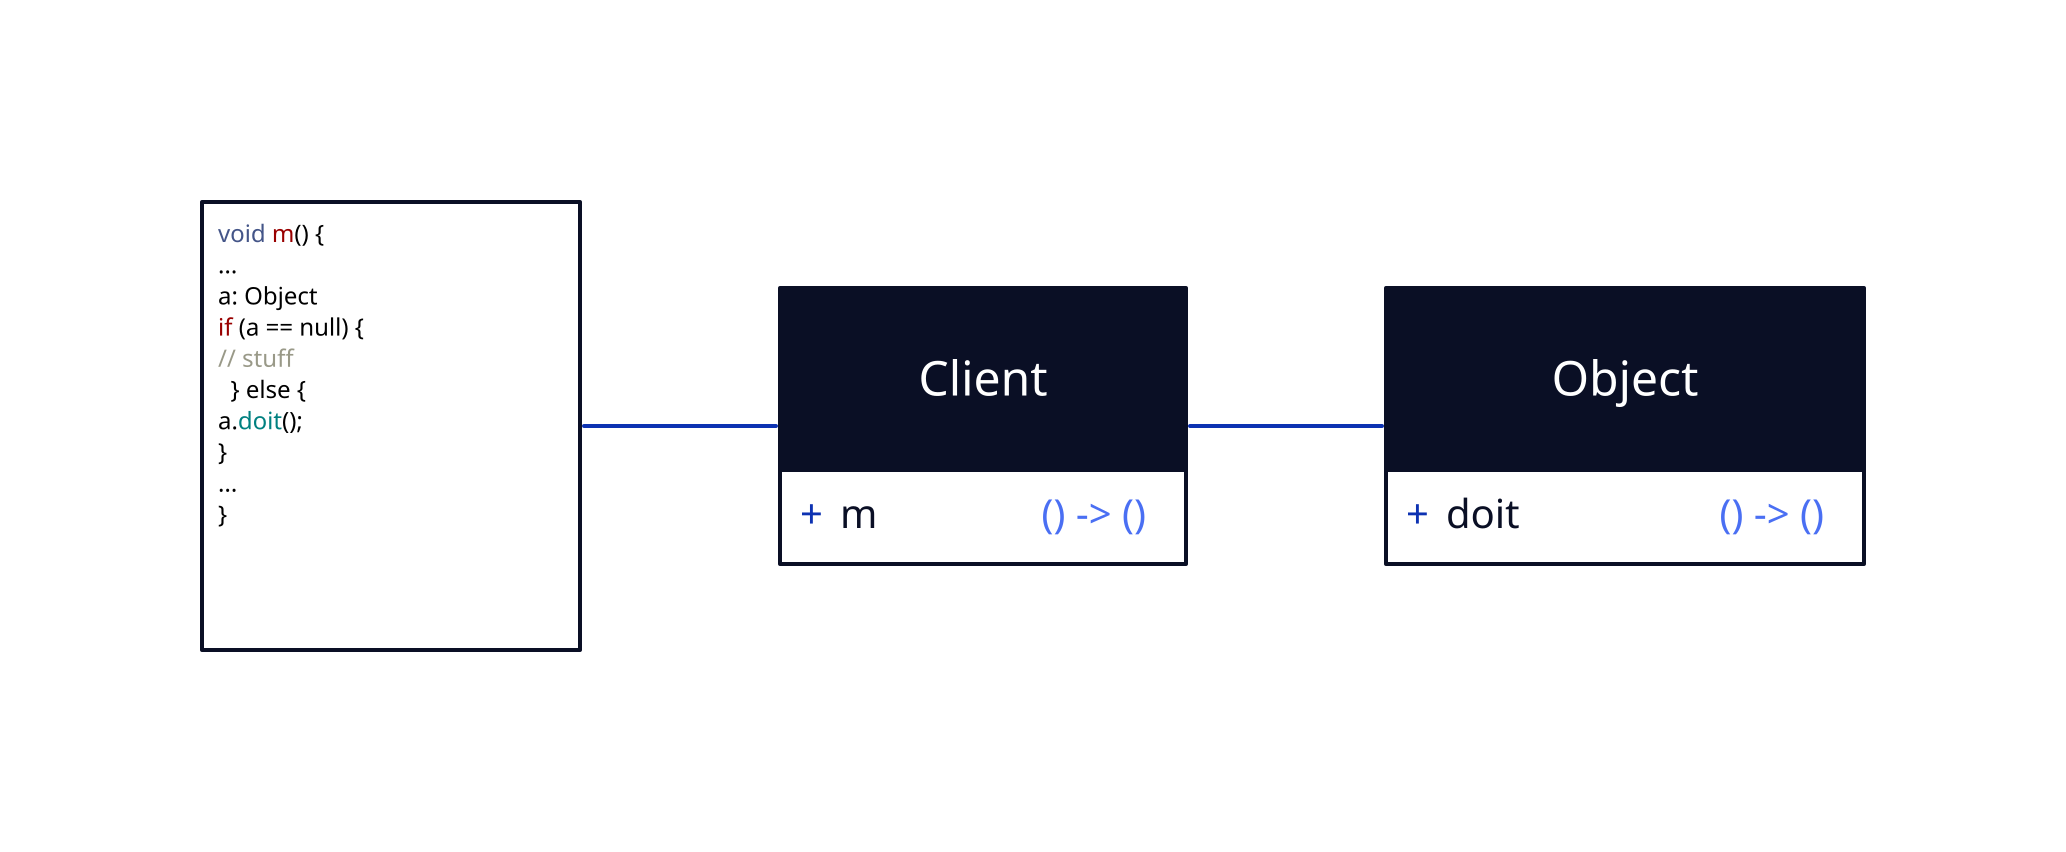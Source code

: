 direction: right
cl: Client {
  shape: class
  m: () -> ()
}
ob: Object {
  shape: class
  doit: () -> ()
}
cl_note: |`java
  void m() {
    ...
    a: Object
    if (a == null) {
      // stuff
    } else {
      a.doit();
    }
    ...
  }
`|
cl_note -- cl.m
cl -- ob
